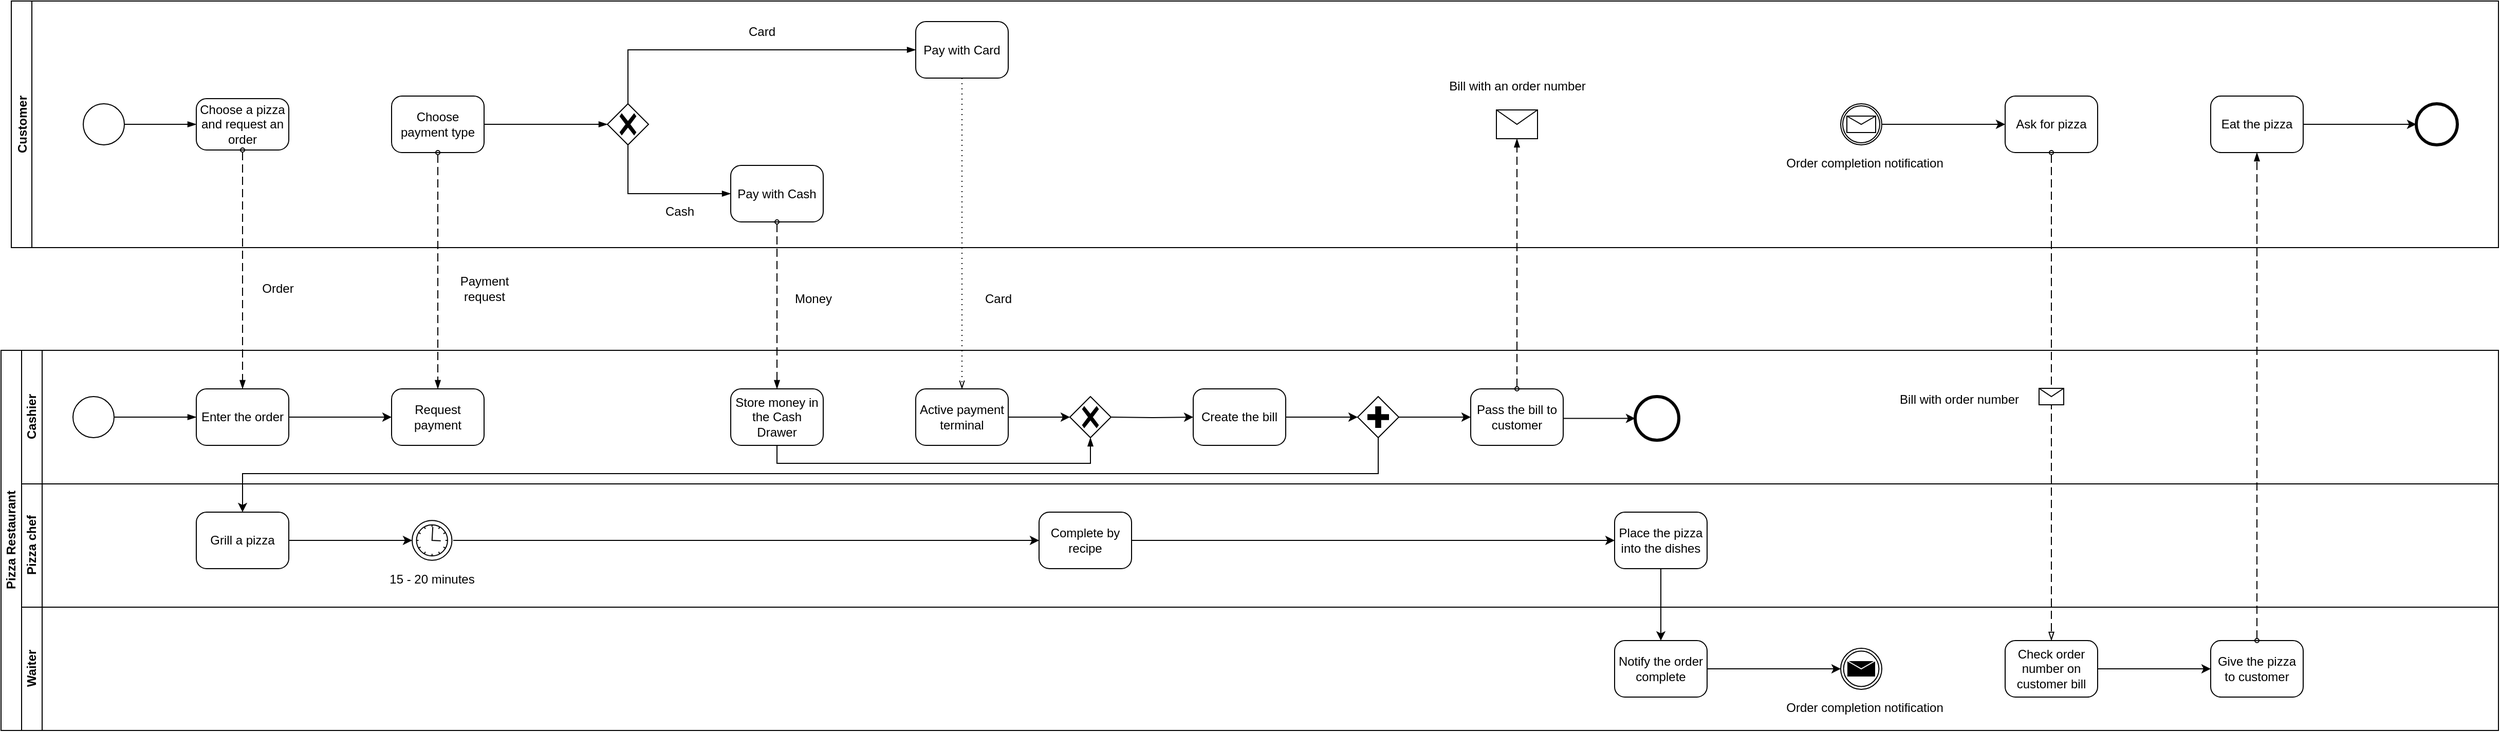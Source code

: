 <mxfile version="15.7.0" type="github">
  <diagram id="prtHgNgQTEPvFCAcTncT" name="Page-1">
    <mxGraphModel dx="865" dy="1577" grid="1" gridSize="10" guides="1" tooltips="1" connect="1" arrows="1" fold="1" page="1" pageScale="1" pageWidth="827" pageHeight="1169" math="0" shadow="0">
      <root>
        <mxCell id="0" />
        <mxCell id="1" parent="0" />
        <mxCell id="Lrx8VCLLBNuSJkm3dd1B-1" value="Pizza Restaurant" style="swimlane;html=1;childLayout=stackLayout;resizeParent=1;resizeParentMax=0;horizontal=0;startSize=20;horizontalStack=0;" parent="1" vertex="1">
          <mxGeometry x="170" y="110" width="2430" height="370" as="geometry" />
        </mxCell>
        <mxCell id="Lrx8VCLLBNuSJkm3dd1B-2" value="Cashier" style="swimlane;html=1;startSize=20;horizontal=0;" parent="Lrx8VCLLBNuSJkm3dd1B-1" vertex="1">
          <mxGeometry x="20" width="2410" height="130" as="geometry" />
        </mxCell>
        <mxCell id="Lrx8VCLLBNuSJkm3dd1B-10" value="" style="points=[[0.145,0.145,0],[0.5,0,0],[0.855,0.145,0],[1,0.5,0],[0.855,0.855,0],[0.5,1,0],[0.145,0.855,0],[0,0.5,0]];shape=mxgraph.bpmn.event;html=1;verticalLabelPosition=bottom;labelBackgroundColor=#ffffff;verticalAlign=top;align=center;perimeter=ellipsePerimeter;outlineConnect=0;aspect=fixed;outline=standard;symbol=general;" parent="Lrx8VCLLBNuSJkm3dd1B-2" vertex="1">
          <mxGeometry x="50" y="45" width="40" height="40" as="geometry" />
        </mxCell>
        <mxCell id="Lrx8VCLLBNuSJkm3dd1B-14" value="" style="edgeStyle=orthogonalEdgeStyle;rounded=0;orthogonalLoop=1;jettySize=auto;html=1;" parent="Lrx8VCLLBNuSJkm3dd1B-2" source="Lrx8VCLLBNuSJkm3dd1B-11" target="Lrx8VCLLBNuSJkm3dd1B-13" edge="1">
          <mxGeometry relative="1" as="geometry" />
        </mxCell>
        <mxCell id="Lrx8VCLLBNuSJkm3dd1B-11" value="Enter the order" style="points=[[0.25,0,0],[0.5,0,0],[0.75,0,0],[1,0.25,0],[1,0.5,0],[1,0.75,0],[0.75,1,0],[0.5,1,0],[0.25,1,0],[0,0.75,0],[0,0.5,0],[0,0.25,0]];shape=mxgraph.bpmn.task;whiteSpace=wrap;rectStyle=rounded;size=10;taskMarker=abstract;" parent="Lrx8VCLLBNuSJkm3dd1B-2" vertex="1">
          <mxGeometry x="170" y="37.5" width="90" height="55" as="geometry" />
        </mxCell>
        <mxCell id="Lrx8VCLLBNuSJkm3dd1B-12" value="" style="edgeStyle=elbowEdgeStyle;fontSize=12;html=1;endArrow=blockThin;endFill=1;rounded=0;exitX=1;exitY=0.5;exitDx=0;exitDy=0;exitPerimeter=0;entryX=0;entryY=0.5;entryDx=0;entryDy=0;entryPerimeter=0;" parent="Lrx8VCLLBNuSJkm3dd1B-2" source="Lrx8VCLLBNuSJkm3dd1B-10" target="Lrx8VCLLBNuSJkm3dd1B-11" edge="1">
          <mxGeometry width="160" relative="1" as="geometry">
            <mxPoint x="100" y="-160" as="sourcePoint" />
            <mxPoint x="180" y="-160" as="targetPoint" />
            <Array as="points">
              <mxPoint x="140" y="50" />
              <mxPoint x="120" y="100" />
            </Array>
          </mxGeometry>
        </mxCell>
        <mxCell id="Lrx8VCLLBNuSJkm3dd1B-13" value="Request payment" style="points=[[0.25,0,0],[0.5,0,0],[0.75,0,0],[1,0.25,0],[1,0.5,0],[1,0.75,0],[0.75,1,0],[0.5,1,0],[0.25,1,0],[0,0.75,0],[0,0.5,0],[0,0.25,0]];shape=mxgraph.bpmn.task;whiteSpace=wrap;rectStyle=rounded;size=10;taskMarker=abstract;" parent="Lrx8VCLLBNuSJkm3dd1B-2" vertex="1">
          <mxGeometry x="360" y="37.5" width="90" height="55" as="geometry" />
        </mxCell>
        <mxCell id="Lrx8VCLLBNuSJkm3dd1B-35" value="Store money in the Cash Drawer" style="points=[[0.25,0,0],[0.5,0,0],[0.75,0,0],[1,0.25,0],[1,0.5,0],[1,0.75,0],[0.75,1,0],[0.5,1,0],[0.25,1,0],[0,0.75,0],[0,0.5,0],[0,0.25,0]];shape=mxgraph.bpmn.task;whiteSpace=wrap;rectStyle=rounded;size=10;taskMarker=abstract;" parent="Lrx8VCLLBNuSJkm3dd1B-2" vertex="1">
          <mxGeometry x="690" y="37.5" width="90" height="55" as="geometry" />
        </mxCell>
        <mxCell id="Lrx8VCLLBNuSJkm3dd1B-36" value="Active payment terminal" style="points=[[0.25,0,0],[0.5,0,0],[0.75,0,0],[1,0.25,0],[1,0.5,0],[1,0.75,0],[0.75,1,0],[0.5,1,0],[0.25,1,0],[0,0.75,0],[0,0.5,0],[0,0.25,0]];shape=mxgraph.bpmn.task;whiteSpace=wrap;rectStyle=rounded;size=10;taskMarker=abstract;" parent="Lrx8VCLLBNuSJkm3dd1B-2" vertex="1">
          <mxGeometry x="870" y="37.5" width="90" height="55" as="geometry" />
        </mxCell>
        <mxCell id="Lrx8VCLLBNuSJkm3dd1B-37" value="" style="points=[[0.25,0.25,0],[0.5,0,0],[0.75,0.25,0],[1,0.5,0],[0.75,0.75,0],[0.5,1,0],[0.25,0.75,0],[0,0.5,0]];shape=mxgraph.bpmn.gateway2;html=1;verticalLabelPosition=bottom;labelBackgroundColor=#ffffff;verticalAlign=top;align=center;perimeter=rhombusPerimeter;outlineConnect=0;outline=none;symbol=none;gwType=exclusive;" parent="Lrx8VCLLBNuSJkm3dd1B-2" vertex="1">
          <mxGeometry x="1020" y="45" width="40" height="40" as="geometry" />
        </mxCell>
        <mxCell id="Lrx8VCLLBNuSJkm3dd1B-38" value="" style="edgeStyle=elbowEdgeStyle;fontSize=12;html=1;endArrow=blockThin;endFill=1;rounded=0;exitX=0.5;exitY=1;exitDx=0;exitDy=0;exitPerimeter=0;entryX=0.5;entryY=1;entryDx=0;entryDy=0;entryPerimeter=0;" parent="Lrx8VCLLBNuSJkm3dd1B-2" source="Lrx8VCLLBNuSJkm3dd1B-35" target="Lrx8VCLLBNuSJkm3dd1B-37" edge="1">
          <mxGeometry width="160" relative="1" as="geometry">
            <mxPoint x="760" y="110" as="sourcePoint" />
            <mxPoint x="880" y="110" as="targetPoint" />
            <Array as="points">
              <mxPoint x="735" y="110" />
              <mxPoint x="810" y="110" />
              <mxPoint x="850" y="110" />
              <mxPoint x="830" y="60" />
              <mxPoint x="820" y="320" />
            </Array>
          </mxGeometry>
        </mxCell>
        <mxCell id="Lrx8VCLLBNuSJkm3dd1B-43" value="Create the bill" style="points=[[0.25,0,0],[0.5,0,0],[0.75,0,0],[1,0.25,0],[1,0.5,0],[1,0.75,0],[0.75,1,0],[0.5,1,0],[0.25,1,0],[0,0.75,0],[0,0.5,0],[0,0.25,0]];shape=mxgraph.bpmn.task;whiteSpace=wrap;rectStyle=rounded;size=10;taskMarker=abstract;" parent="Lrx8VCLLBNuSJkm3dd1B-2" vertex="1">
          <mxGeometry x="1140" y="37.5" width="90" height="55" as="geometry" />
        </mxCell>
        <mxCell id="Lrx8VCLLBNuSJkm3dd1B-44" value="Pass the bill to customer" style="points=[[0.25,0,0],[0.5,0,0],[0.75,0,0],[1,0.25,0],[1,0.5,0],[1,0.75,0],[0.75,1,0],[0.5,1,0],[0.25,1,0],[0,0.75,0],[0,0.5,0],[0,0.25,0]];shape=mxgraph.bpmn.task;whiteSpace=wrap;rectStyle=rounded;size=10;taskMarker=abstract;" parent="Lrx8VCLLBNuSJkm3dd1B-2" vertex="1">
          <mxGeometry x="1410" y="37.5" width="90" height="55" as="geometry" />
        </mxCell>
        <mxCell id="Lrx8VCLLBNuSJkm3dd1B-45" value="" style="edgeStyle=orthogonalEdgeStyle;rounded=0;orthogonalLoop=1;jettySize=auto;html=1;exitX=1;exitY=0.5;exitDx=0;exitDy=0;exitPerimeter=0;entryX=0;entryY=0.5;entryDx=0;entryDy=0;entryPerimeter=0;" parent="Lrx8VCLLBNuSJkm3dd1B-2" source="Lrx8VCLLBNuSJkm3dd1B-36" target="Lrx8VCLLBNuSJkm3dd1B-37" edge="1">
          <mxGeometry relative="1" as="geometry">
            <mxPoint x="990" y="91.5" as="sourcePoint" />
            <mxPoint x="1090" y="91.5" as="targetPoint" />
          </mxGeometry>
        </mxCell>
        <mxCell id="Lrx8VCLLBNuSJkm3dd1B-47" value="" style="points=[[0.25,0.25,0],[0.5,0,0],[0.75,0.25,0],[1,0.5,0],[0.75,0.75,0],[0.5,1,0],[0.25,0.75,0],[0,0.5,0]];shape=mxgraph.bpmn.gateway2;html=1;verticalLabelPosition=bottom;labelBackgroundColor=#ffffff;verticalAlign=top;align=center;perimeter=rhombusPerimeter;outlineConnect=0;outline=none;symbol=none;gwType=parallel;" parent="Lrx8VCLLBNuSJkm3dd1B-2" vertex="1">
          <mxGeometry x="1300" y="45" width="40" height="40" as="geometry" />
        </mxCell>
        <mxCell id="Lrx8VCLLBNuSJkm3dd1B-48" value="" style="edgeStyle=orthogonalEdgeStyle;rounded=0;orthogonalLoop=1;jettySize=auto;html=1;entryX=0;entryY=0.5;entryDx=0;entryDy=0;entryPerimeter=0;exitX=1;exitY=0.5;exitDx=0;exitDy=0;exitPerimeter=0;" parent="Lrx8VCLLBNuSJkm3dd1B-2" source="Lrx8VCLLBNuSJkm3dd1B-43" target="Lrx8VCLLBNuSJkm3dd1B-47" edge="1">
          <mxGeometry relative="1" as="geometry">
            <mxPoint x="1070" y="75" as="sourcePoint" />
            <mxPoint x="1150" y="75" as="targetPoint" />
            <Array as="points">
              <mxPoint x="1270" y="65" />
              <mxPoint x="1270" y="65" />
            </Array>
          </mxGeometry>
        </mxCell>
        <mxCell id="Lrx8VCLLBNuSJkm3dd1B-49" value="" style="edgeStyle=orthogonalEdgeStyle;rounded=0;orthogonalLoop=1;jettySize=auto;html=1;entryX=0;entryY=0.5;entryDx=0;entryDy=0;entryPerimeter=0;exitX=1;exitY=0.5;exitDx=0;exitDy=0;exitPerimeter=0;" parent="Lrx8VCLLBNuSJkm3dd1B-2" source="Lrx8VCLLBNuSJkm3dd1B-47" target="Lrx8VCLLBNuSJkm3dd1B-44" edge="1">
          <mxGeometry relative="1" as="geometry">
            <mxPoint x="1240" y="75" as="sourcePoint" />
            <mxPoint x="1310" y="75" as="targetPoint" />
            <Array as="points">
              <mxPoint x="1400" y="65" />
              <mxPoint x="1400" y="65" />
            </Array>
          </mxGeometry>
        </mxCell>
        <mxCell id="Lrx8VCLLBNuSJkm3dd1B-51" value="" style="points=[[0.145,0.145,0],[0.5,0,0],[0.855,0.145,0],[1,0.5,0],[0.855,0.855,0],[0.5,1,0],[0.145,0.855,0],[0,0.5,0]];shape=mxgraph.bpmn.event;html=1;verticalLabelPosition=bottom;labelBackgroundColor=#ffffff;verticalAlign=top;align=center;perimeter=ellipsePerimeter;outlineConnect=0;aspect=fixed;outline=end;symbol=terminate2;" parent="Lrx8VCLLBNuSJkm3dd1B-2" vertex="1">
          <mxGeometry x="1570" y="45" width="42.5" height="42.5" as="geometry" />
        </mxCell>
        <mxCell id="Lrx8VCLLBNuSJkm3dd1B-52" value="" style="edgeStyle=orthogonalEdgeStyle;rounded=0;orthogonalLoop=1;jettySize=auto;html=1;entryX=0;entryY=0.5;entryDx=0;entryDy=0;entryPerimeter=0;exitX=1;exitY=0.5;exitDx=0;exitDy=0;exitPerimeter=0;" parent="Lrx8VCLLBNuSJkm3dd1B-2" source="Lrx8VCLLBNuSJkm3dd1B-44" target="Lrx8VCLLBNuSJkm3dd1B-51" edge="1">
          <mxGeometry relative="1" as="geometry">
            <mxPoint x="1350" y="75" as="sourcePoint" />
            <mxPoint x="1420" y="75" as="targetPoint" />
            <Array as="points">
              <mxPoint x="1500" y="66" />
            </Array>
          </mxGeometry>
        </mxCell>
        <mxCell id="9FOgXsGgimyKxZ0hjK6f-31" value="Bill with order number" style="text;html=1;align=center;verticalAlign=middle;resizable=0;points=[];autosize=1;strokeColor=none;fillColor=none;" parent="Lrx8VCLLBNuSJkm3dd1B-2" vertex="1">
          <mxGeometry x="1820" y="37.5" width="130" height="20" as="geometry" />
        </mxCell>
        <mxCell id="Lrx8VCLLBNuSJkm3dd1B-3" value="Pizza chef" style="swimlane;html=1;startSize=20;horizontal=0;" parent="Lrx8VCLLBNuSJkm3dd1B-1" vertex="1">
          <mxGeometry x="20" y="130" width="2410" height="120" as="geometry" />
        </mxCell>
        <mxCell id="Lrx8VCLLBNuSJkm3dd1B-50" value="Grill a pizza" style="points=[[0.25,0,0],[0.5,0,0],[0.75,0,0],[1,0.25,0],[1,0.5,0],[1,0.75,0],[0.75,1,0],[0.5,1,0],[0.25,1,0],[0,0.75,0],[0,0.5,0],[0,0.25,0]];shape=mxgraph.bpmn.task;whiteSpace=wrap;rectStyle=rounded;size=10;taskMarker=abstract;" parent="Lrx8VCLLBNuSJkm3dd1B-3" vertex="1">
          <mxGeometry x="170" y="27.5" width="90" height="55" as="geometry" />
        </mxCell>
        <mxCell id="9FOgXsGgimyKxZ0hjK6f-1" value="" style="points=[[0.145,0.145,0],[0.5,0,0],[0.855,0.145,0],[1,0.5,0],[0.855,0.855,0],[0.5,1,0],[0.145,0.855,0],[0,0.5,0]];shape=mxgraph.bpmn.event;html=1;verticalLabelPosition=bottom;labelBackgroundColor=#ffffff;verticalAlign=top;align=center;perimeter=ellipsePerimeter;outlineConnect=0;aspect=fixed;outline=standard;symbol=timer;" parent="Lrx8VCLLBNuSJkm3dd1B-3" vertex="1">
          <mxGeometry x="380" y="35.63" width="38.75" height="38.75" as="geometry" />
        </mxCell>
        <mxCell id="9FOgXsGgimyKxZ0hjK6f-2" value="" style="edgeStyle=orthogonalEdgeStyle;rounded=0;orthogonalLoop=1;jettySize=auto;html=1;exitX=1;exitY=0.5;exitDx=0;exitDy=0;exitPerimeter=0;entryX=0;entryY=0.5;entryDx=0;entryDy=0;entryPerimeter=0;" parent="Lrx8VCLLBNuSJkm3dd1B-3" source="Lrx8VCLLBNuSJkm3dd1B-50" target="9FOgXsGgimyKxZ0hjK6f-1" edge="1">
          <mxGeometry relative="1" as="geometry">
            <mxPoint x="270" y="59.5" as="sourcePoint" />
            <mxPoint x="370" y="59.5" as="targetPoint" />
          </mxGeometry>
        </mxCell>
        <mxCell id="9FOgXsGgimyKxZ0hjK6f-3" value="15 - 20 minutes" style="text;html=1;align=center;verticalAlign=middle;resizable=0;points=[];autosize=1;strokeColor=none;fillColor=none;" parent="Lrx8VCLLBNuSJkm3dd1B-3" vertex="1">
          <mxGeometry x="349.38" y="82.5" width="100" height="20" as="geometry" />
        </mxCell>
        <mxCell id="9FOgXsGgimyKxZ0hjK6f-4" value="Complete by recipe" style="points=[[0.25,0,0],[0.5,0,0],[0.75,0,0],[1,0.25,0],[1,0.5,0],[1,0.75,0],[0.75,1,0],[0.5,1,0],[0.25,1,0],[0,0.75,0],[0,0.5,0],[0,0.25,0]];shape=mxgraph.bpmn.task;whiteSpace=wrap;rectStyle=rounded;size=10;taskMarker=abstract;" parent="Lrx8VCLLBNuSJkm3dd1B-3" vertex="1">
          <mxGeometry x="990" y="27.5" width="90" height="55" as="geometry" />
        </mxCell>
        <mxCell id="9FOgXsGgimyKxZ0hjK6f-5" value="Place the pizza into the dishes" style="points=[[0.25,0,0],[0.5,0,0],[0.75,0,0],[1,0.25,0],[1,0.5,0],[1,0.75,0],[0.75,1,0],[0.5,1,0],[0.25,1,0],[0,0.75,0],[0,0.5,0],[0,0.25,0]];shape=mxgraph.bpmn.task;whiteSpace=wrap;rectStyle=rounded;size=10;taskMarker=abstract;" parent="Lrx8VCLLBNuSJkm3dd1B-3" vertex="1">
          <mxGeometry x="1550" y="27.5" width="90" height="55" as="geometry" />
        </mxCell>
        <mxCell id="9FOgXsGgimyKxZ0hjK6f-6" value="" style="edgeStyle=orthogonalEdgeStyle;rounded=0;orthogonalLoop=1;jettySize=auto;html=1;entryX=0;entryY=0.5;entryDx=0;entryDy=0;entryPerimeter=0;" parent="Lrx8VCLLBNuSJkm3dd1B-3" target="9FOgXsGgimyKxZ0hjK6f-4" edge="1">
          <mxGeometry relative="1" as="geometry">
            <mxPoint x="420" y="55" as="sourcePoint" />
            <mxPoint x="830" y="54.505" as="targetPoint" />
            <Array as="points">
              <mxPoint x="990" y="55" />
            </Array>
          </mxGeometry>
        </mxCell>
        <mxCell id="9FOgXsGgimyKxZ0hjK6f-7" value="" style="edgeStyle=orthogonalEdgeStyle;rounded=0;orthogonalLoop=1;jettySize=auto;html=1;entryX=0;entryY=0.5;entryDx=0;entryDy=0;entryPerimeter=0;exitX=1;exitY=0.5;exitDx=0;exitDy=0;exitPerimeter=0;" parent="Lrx8VCLLBNuSJkm3dd1B-3" source="9FOgXsGgimyKxZ0hjK6f-4" target="9FOgXsGgimyKxZ0hjK6f-5" edge="1">
          <mxGeometry relative="1" as="geometry">
            <mxPoint x="1250" y="59.5" as="sourcePoint" />
            <mxPoint x="1320" y="59.5" as="targetPoint" />
            <Array as="points">
              <mxPoint x="1460" y="55" />
              <mxPoint x="1460" y="55" />
            </Array>
          </mxGeometry>
        </mxCell>
        <mxCell id="Lrx8VCLLBNuSJkm3dd1B-4" value="Waiter" style="swimlane;html=1;startSize=20;horizontal=0;" parent="Lrx8VCLLBNuSJkm3dd1B-1" vertex="1">
          <mxGeometry x="20" y="250" width="2410" height="120" as="geometry" />
        </mxCell>
        <mxCell id="9FOgXsGgimyKxZ0hjK6f-17" value="Notify the order complete" style="points=[[0.25,0,0],[0.5,0,0],[0.75,0,0],[1,0.25,0],[1,0.5,0],[1,0.75,0],[0.75,1,0],[0.5,1,0],[0.25,1,0],[0,0.75,0],[0,0.5,0],[0,0.25,0]];shape=mxgraph.bpmn.task;whiteSpace=wrap;rectStyle=rounded;size=10;taskMarker=abstract;" parent="Lrx8VCLLBNuSJkm3dd1B-4" vertex="1">
          <mxGeometry x="1550" y="32.5" width="90" height="55" as="geometry" />
        </mxCell>
        <mxCell id="9FOgXsGgimyKxZ0hjK6f-18" value="" style="points=[[0.145,0.145,0],[0.5,0,0],[0.855,0.145,0],[1,0.5,0],[0.855,0.855,0],[0.5,1,0],[0.145,0.855,0],[0,0.5,0]];shape=mxgraph.bpmn.event;html=1;verticalLabelPosition=bottom;labelBackgroundColor=#ffffff;verticalAlign=top;align=center;perimeter=ellipsePerimeter;outlineConnect=0;aspect=fixed;outline=throwing;symbol=message;" parent="Lrx8VCLLBNuSJkm3dd1B-4" vertex="1">
          <mxGeometry x="1770" y="40" width="40" height="40" as="geometry" />
        </mxCell>
        <mxCell id="9FOgXsGgimyKxZ0hjK6f-19" value="" style="edgeStyle=orthogonalEdgeStyle;rounded=0;orthogonalLoop=1;jettySize=auto;html=1;entryX=0;entryY=0.5;entryDx=0;entryDy=0;entryPerimeter=0;exitX=1;exitY=0.5;exitDx=0;exitDy=0;exitPerimeter=0;" parent="Lrx8VCLLBNuSJkm3dd1B-4" source="9FOgXsGgimyKxZ0hjK6f-17" target="9FOgXsGgimyKxZ0hjK6f-18" edge="1">
          <mxGeometry relative="1" as="geometry">
            <mxPoint x="1650" y="70.0" as="sourcePoint" />
            <mxPoint x="1720" y="71.25" as="targetPoint" />
            <Array as="points">
              <mxPoint x="1700" y="60" />
              <mxPoint x="1700" y="60" />
            </Array>
          </mxGeometry>
        </mxCell>
        <mxCell id="9FOgXsGgimyKxZ0hjK6f-22" value="Check order number on customer bill" style="points=[[0.25,0,0],[0.5,0,0],[0.75,0,0],[1,0.25,0],[1,0.5,0],[1,0.75,0],[0.75,1,0],[0.5,1,0],[0.25,1,0],[0,0.75,0],[0,0.5,0],[0,0.25,0]];shape=mxgraph.bpmn.task;whiteSpace=wrap;rectStyle=rounded;size=10;taskMarker=abstract;" parent="Lrx8VCLLBNuSJkm3dd1B-4" vertex="1">
          <mxGeometry x="1930" y="32.5" width="90" height="55" as="geometry" />
        </mxCell>
        <mxCell id="9FOgXsGgimyKxZ0hjK6f-23" value="Give the pizza to customer" style="points=[[0.25,0,0],[0.5,0,0],[0.75,0,0],[1,0.25,0],[1,0.5,0],[1,0.75,0],[0.75,1,0],[0.5,1,0],[0.25,1,0],[0,0.75,0],[0,0.5,0],[0,0.25,0]];shape=mxgraph.bpmn.task;whiteSpace=wrap;rectStyle=rounded;size=10;taskMarker=abstract;" parent="Lrx8VCLLBNuSJkm3dd1B-4" vertex="1">
          <mxGeometry x="2130" y="32.5" width="90" height="55" as="geometry" />
        </mxCell>
        <mxCell id="9FOgXsGgimyKxZ0hjK6f-32" value="Order completion notification" style="text;html=1;align=center;verticalAlign=middle;resizable=0;points=[];autosize=1;strokeColor=none;fillColor=none;" parent="Lrx8VCLLBNuSJkm3dd1B-4" vertex="1">
          <mxGeometry x="1708" y="87.5" width="170" height="20" as="geometry" />
        </mxCell>
        <mxCell id="9FOgXsGgimyKxZ0hjK6f-34" value="" style="edgeStyle=orthogonalEdgeStyle;rounded=0;orthogonalLoop=1;jettySize=auto;html=1;entryX=0;entryY=0.5;entryDx=0;entryDy=0;entryPerimeter=0;exitX=1;exitY=0.5;exitDx=0;exitDy=0;exitPerimeter=0;" parent="Lrx8VCLLBNuSJkm3dd1B-4" source="9FOgXsGgimyKxZ0hjK6f-22" target="9FOgXsGgimyKxZ0hjK6f-23" edge="1">
          <mxGeometry relative="1" as="geometry">
            <mxPoint x="2050" y="86.5" as="sourcePoint" />
            <mxPoint x="2160" y="86.5" as="targetPoint" />
            <Array as="points">
              <mxPoint x="2090" y="60" />
              <mxPoint x="2090" y="60" />
            </Array>
          </mxGeometry>
        </mxCell>
        <mxCell id="4ipHVBqgrEtnoz3Z2VYG-1" value="" style="endArrow=classic;html=1;rounded=0;exitX=0.5;exitY=1;exitDx=0;exitDy=0;exitPerimeter=0;entryX=0.5;entryY=0;entryDx=0;entryDy=0;entryPerimeter=0;" edge="1" parent="Lrx8VCLLBNuSJkm3dd1B-1" source="Lrx8VCLLBNuSJkm3dd1B-47" target="Lrx8VCLLBNuSJkm3dd1B-50">
          <mxGeometry width="50" height="50" relative="1" as="geometry">
            <mxPoint x="1000" y="160" as="sourcePoint" />
            <mxPoint x="1050" y="110" as="targetPoint" />
            <Array as="points">
              <mxPoint x="1340" y="120" />
              <mxPoint x="235" y="120" />
            </Array>
          </mxGeometry>
        </mxCell>
        <mxCell id="4ipHVBqgrEtnoz3Z2VYG-7" value="" style="edgeStyle=orthogonalEdgeStyle;rounded=0;orthogonalLoop=1;jettySize=auto;html=1;exitX=0.5;exitY=1;exitDx=0;exitDy=0;exitPerimeter=0;" edge="1" parent="Lrx8VCLLBNuSJkm3dd1B-1" source="9FOgXsGgimyKxZ0hjK6f-5" target="9FOgXsGgimyKxZ0hjK6f-17">
          <mxGeometry relative="1" as="geometry">
            <mxPoint x="1530" y="75.0" as="sourcePoint" />
            <mxPoint x="1600" y="76.25" as="targetPoint" />
            <Array as="points">
              <mxPoint x="1615" y="270" />
              <mxPoint x="1615" y="270" />
            </Array>
          </mxGeometry>
        </mxCell>
        <mxCell id="Lrx8VCLLBNuSJkm3dd1B-9" value="Customer" style="swimlane;startSize=20;horizontal=0;" parent="1" vertex="1">
          <mxGeometry x="180" y="-230" width="2420" height="240" as="geometry" />
        </mxCell>
        <mxCell id="Lrx8VCLLBNuSJkm3dd1B-5" value="" style="points=[[0.145,0.145,0],[0.5,0,0],[0.855,0.145,0],[1,0.5,0],[0.855,0.855,0],[0.5,1,0],[0.145,0.855,0],[0,0.5,0]];shape=mxgraph.bpmn.event;html=1;verticalLabelPosition=bottom;labelBackgroundColor=#ffffff;verticalAlign=top;align=center;perimeter=ellipsePerimeter;outlineConnect=0;aspect=fixed;outline=standard;symbol=general;" parent="Lrx8VCLLBNuSJkm3dd1B-9" vertex="1">
          <mxGeometry x="70" y="100" width="40" height="40" as="geometry" />
        </mxCell>
        <mxCell id="Lrx8VCLLBNuSJkm3dd1B-6" value="Choose a pizza and request an order" style="points=[[0.25,0,0],[0.5,0,0],[0.75,0,0],[1,0.25,0],[1,0.5,0],[1,0.75,0],[0.75,1,0],[0.5,1,0],[0.25,1,0],[0,0.75,0],[0,0.5,0],[0,0.25,0]];shape=mxgraph.bpmn.task;whiteSpace=wrap;rectStyle=rounded;size=10;taskMarker=abstract;" parent="Lrx8VCLLBNuSJkm3dd1B-9" vertex="1">
          <mxGeometry x="180" y="95" width="90" height="50" as="geometry" />
        </mxCell>
        <mxCell id="Lrx8VCLLBNuSJkm3dd1B-7" value="" style="edgeStyle=elbowEdgeStyle;fontSize=12;html=1;endArrow=blockThin;endFill=1;rounded=0;exitX=1;exitY=0.5;exitDx=0;exitDy=0;exitPerimeter=0;entryX=0;entryY=0.5;entryDx=0;entryDy=0;entryPerimeter=0;" parent="Lrx8VCLLBNuSJkm3dd1B-9" source="Lrx8VCLLBNuSJkm3dd1B-5" target="Lrx8VCLLBNuSJkm3dd1B-6" edge="1">
          <mxGeometry width="160" relative="1" as="geometry">
            <mxPoint x="280" y="400" as="sourcePoint" />
            <mxPoint x="440" y="400" as="targetPoint" />
            <Array as="points">
              <mxPoint x="160" y="110" />
              <mxPoint x="140" y="60" />
              <mxPoint x="130" y="320" />
            </Array>
          </mxGeometry>
        </mxCell>
        <mxCell id="Lrx8VCLLBNuSJkm3dd1B-19" value="Choose payment type" style="points=[[0.25,0,0],[0.5,0,0],[0.75,0,0],[1,0.25,0],[1,0.5,0],[1,0.75,0],[0.75,1,0],[0.5,1,0],[0.25,1,0],[0,0.75,0],[0,0.5,0],[0,0.25,0]];shape=mxgraph.bpmn.task;whiteSpace=wrap;rectStyle=rounded;size=10;taskMarker=abstract;" parent="Lrx8VCLLBNuSJkm3dd1B-9" vertex="1">
          <mxGeometry x="370" y="92.5" width="90" height="55" as="geometry" />
        </mxCell>
        <mxCell id="Lrx8VCLLBNuSJkm3dd1B-27" value="" style="points=[[0.25,0.25,0],[0.5,0,0],[0.75,0.25,0],[1,0.5,0],[0.75,0.75,0],[0.5,1,0],[0.25,0.75,0],[0,0.5,0]];shape=mxgraph.bpmn.gateway2;html=1;verticalLabelPosition=bottom;labelBackgroundColor=#ffffff;verticalAlign=top;align=center;perimeter=rhombusPerimeter;outlineConnect=0;outline=none;symbol=none;gwType=exclusive;" parent="Lrx8VCLLBNuSJkm3dd1B-9" vertex="1">
          <mxGeometry x="580" y="100" width="40" height="40" as="geometry" />
        </mxCell>
        <mxCell id="Lrx8VCLLBNuSJkm3dd1B-28" value="" style="edgeStyle=elbowEdgeStyle;fontSize=12;html=1;endArrow=blockThin;endFill=1;rounded=0;exitX=1;exitY=0.5;exitDx=0;exitDy=0;exitPerimeter=0;entryX=0;entryY=0.5;entryDx=0;entryDy=0;entryPerimeter=0;" parent="Lrx8VCLLBNuSJkm3dd1B-9" source="Lrx8VCLLBNuSJkm3dd1B-19" target="Lrx8VCLLBNuSJkm3dd1B-27" edge="1">
          <mxGeometry width="160" relative="1" as="geometry">
            <mxPoint x="500" y="130" as="sourcePoint" />
            <mxPoint x="570" y="130" as="targetPoint" />
            <Array as="points">
              <mxPoint x="550" y="120" />
              <mxPoint x="530" y="70" />
              <mxPoint x="520" y="330" />
            </Array>
          </mxGeometry>
        </mxCell>
        <mxCell id="Lrx8VCLLBNuSJkm3dd1B-29" value="Pay with Card" style="points=[[0.25,0,0],[0.5,0,0],[0.75,0,0],[1,0.25,0],[1,0.5,0],[1,0.75,0],[0.75,1,0],[0.5,1,0],[0.25,1,0],[0,0.75,0],[0,0.5,0],[0,0.25,0]];shape=mxgraph.bpmn.task;whiteSpace=wrap;rectStyle=rounded;size=10;taskMarker=abstract;" parent="Lrx8VCLLBNuSJkm3dd1B-9" vertex="1">
          <mxGeometry x="880" y="20" width="90" height="55" as="geometry" />
        </mxCell>
        <mxCell id="Lrx8VCLLBNuSJkm3dd1B-30" value="Pay with Cash" style="points=[[0.25,0,0],[0.5,0,0],[0.75,0,0],[1,0.25,0],[1,0.5,0],[1,0.75,0],[0.75,1,0],[0.5,1,0],[0.25,1,0],[0,0.75,0],[0,0.5,0],[0,0.25,0]];shape=mxgraph.bpmn.task;whiteSpace=wrap;rectStyle=rounded;size=10;taskMarker=abstract;" parent="Lrx8VCLLBNuSJkm3dd1B-9" vertex="1">
          <mxGeometry x="700" y="160" width="90" height="55" as="geometry" />
        </mxCell>
        <mxCell id="Lrx8VCLLBNuSJkm3dd1B-31" value="" style="edgeStyle=elbowEdgeStyle;fontSize=12;html=1;endArrow=blockThin;endFill=1;rounded=0;exitX=0.5;exitY=1;exitDx=0;exitDy=0;exitPerimeter=0;entryX=0;entryY=0.5;entryDx=0;entryDy=0;entryPerimeter=0;" parent="Lrx8VCLLBNuSJkm3dd1B-9" source="Lrx8VCLLBNuSJkm3dd1B-27" target="Lrx8VCLLBNuSJkm3dd1B-30" edge="1">
          <mxGeometry width="160" relative="1" as="geometry">
            <mxPoint x="610" y="187" as="sourcePoint" />
            <mxPoint x="680" y="187" as="targetPoint" />
            <Array as="points">
              <mxPoint x="600" y="180" />
              <mxPoint x="660" y="177" />
              <mxPoint x="640" y="127" />
              <mxPoint x="630" y="387" />
            </Array>
          </mxGeometry>
        </mxCell>
        <mxCell id="Lrx8VCLLBNuSJkm3dd1B-32" value="" style="edgeStyle=elbowEdgeStyle;fontSize=12;html=1;endArrow=blockThin;endFill=1;rounded=0;exitX=0.5;exitY=0;exitDx=0;exitDy=0;exitPerimeter=0;entryX=0;entryY=0.5;entryDx=0;entryDy=0;entryPerimeter=0;" parent="Lrx8VCLLBNuSJkm3dd1B-9" source="Lrx8VCLLBNuSJkm3dd1B-27" target="Lrx8VCLLBNuSJkm3dd1B-29" edge="1">
          <mxGeometry width="160" relative="1" as="geometry">
            <mxPoint x="690" y="60" as="sourcePoint" />
            <mxPoint x="760" y="60" as="targetPoint" />
            <Array as="points">
              <mxPoint x="600" y="40" />
              <mxPoint x="740" y="50" />
              <mxPoint x="720" />
              <mxPoint x="710" y="260" />
            </Array>
          </mxGeometry>
        </mxCell>
        <mxCell id="Lrx8VCLLBNuSJkm3dd1B-33" value="Card" style="text;html=1;align=center;verticalAlign=middle;resizable=0;points=[];autosize=1;strokeColor=none;fillColor=none;" parent="Lrx8VCLLBNuSJkm3dd1B-9" vertex="1">
          <mxGeometry x="710" y="20" width="40" height="20" as="geometry" />
        </mxCell>
        <mxCell id="Lrx8VCLLBNuSJkm3dd1B-34" value="Cash" style="text;html=1;align=center;verticalAlign=middle;resizable=0;points=[];autosize=1;strokeColor=none;fillColor=none;" parent="Lrx8VCLLBNuSJkm3dd1B-9" vertex="1">
          <mxGeometry x="630" y="195" width="40" height="20" as="geometry" />
        </mxCell>
        <mxCell id="9FOgXsGgimyKxZ0hjK6f-20" value="" style="points=[[0.145,0.145,0],[0.5,0,0],[0.855,0.145,0],[1,0.5,0],[0.855,0.855,0],[0.5,1,0],[0.145,0.855,0],[0,0.5,0]];shape=mxgraph.bpmn.event;html=1;verticalLabelPosition=bottom;labelBackgroundColor=#ffffff;verticalAlign=top;align=center;perimeter=ellipsePerimeter;outlineConnect=0;aspect=fixed;outline=catching;symbol=message;" parent="Lrx8VCLLBNuSJkm3dd1B-9" vertex="1">
          <mxGeometry x="1780" y="100" width="40" height="40" as="geometry" />
        </mxCell>
        <mxCell id="9FOgXsGgimyKxZ0hjK6f-21" value="Ask for pizza" style="points=[[0.25,0,0],[0.5,0,0],[0.75,0,0],[1,0.25,0],[1,0.5,0],[1,0.75,0],[0.75,1,0],[0.5,1,0],[0.25,1,0],[0,0.75,0],[0,0.5,0],[0,0.25,0]];shape=mxgraph.bpmn.task;whiteSpace=wrap;rectStyle=rounded;size=10;taskMarker=abstract;" parent="Lrx8VCLLBNuSJkm3dd1B-9" vertex="1">
          <mxGeometry x="1940" y="92.5" width="90" height="55" as="geometry" />
        </mxCell>
        <mxCell id="9FOgXsGgimyKxZ0hjK6f-24" value="Eat the pizza" style="points=[[0.25,0,0],[0.5,0,0],[0.75,0,0],[1,0.25,0],[1,0.5,0],[1,0.75,0],[0.75,1,0],[0.5,1,0],[0.25,1,0],[0,0.75,0],[0,0.5,0],[0,0.25,0]];shape=mxgraph.bpmn.task;whiteSpace=wrap;rectStyle=rounded;size=10;taskMarker=abstract;" parent="Lrx8VCLLBNuSJkm3dd1B-9" vertex="1">
          <mxGeometry x="2140" y="92.5" width="90" height="55" as="geometry" />
        </mxCell>
        <mxCell id="9FOgXsGgimyKxZ0hjK6f-25" value="" style="points=[[0.145,0.145,0],[0.5,0,0],[0.855,0.145,0],[1,0.5,0],[0.855,0.855,0],[0.5,1,0],[0.145,0.855,0],[0,0.5,0]];shape=mxgraph.bpmn.event;html=1;verticalLabelPosition=bottom;labelBackgroundColor=#ffffff;verticalAlign=top;align=center;perimeter=ellipsePerimeter;outlineConnect=0;aspect=fixed;outline=end;symbol=terminate2;" parent="Lrx8VCLLBNuSJkm3dd1B-9" vertex="1">
          <mxGeometry x="2340" y="100" width="40" height="40" as="geometry" />
        </mxCell>
        <mxCell id="9FOgXsGgimyKxZ0hjK6f-26" value="" style="edgeStyle=orthogonalEdgeStyle;rounded=0;orthogonalLoop=1;jettySize=auto;html=1;entryX=0;entryY=0.5;entryDx=0;entryDy=0;entryPerimeter=0;exitX=1;exitY=0.5;exitDx=0;exitDy=0;exitPerimeter=0;" parent="Lrx8VCLLBNuSJkm3dd1B-9" source="9FOgXsGgimyKxZ0hjK6f-20" target="9FOgXsGgimyKxZ0hjK6f-21" edge="1">
          <mxGeometry relative="1" as="geometry">
            <mxPoint x="1820" y="150" as="sourcePoint" />
            <mxPoint x="1950" y="150" as="targetPoint" />
            <Array as="points">
              <mxPoint x="1900" y="120" />
              <mxPoint x="1900" y="120" />
            </Array>
          </mxGeometry>
        </mxCell>
        <mxCell id="9FOgXsGgimyKxZ0hjK6f-28" value="" style="edgeStyle=orthogonalEdgeStyle;rounded=0;orthogonalLoop=1;jettySize=auto;html=1;entryX=0;entryY=0.5;entryDx=0;entryDy=0;entryPerimeter=0;exitX=1;exitY=0.5;exitDx=0;exitDy=0;exitPerimeter=0;" parent="Lrx8VCLLBNuSJkm3dd1B-9" source="9FOgXsGgimyKxZ0hjK6f-24" target="9FOgXsGgimyKxZ0hjK6f-25" edge="1">
          <mxGeometry relative="1" as="geometry">
            <mxPoint x="2230" y="139" as="sourcePoint" />
            <mxPoint x="2340" y="139" as="targetPoint" />
            <Array as="points">
              <mxPoint x="2300" y="120" />
              <mxPoint x="2300" y="120" />
            </Array>
          </mxGeometry>
        </mxCell>
        <mxCell id="9FOgXsGgimyKxZ0hjK6f-33" value="Order completion notification" style="text;html=1;align=center;verticalAlign=middle;resizable=0;points=[];autosize=1;strokeColor=none;fillColor=none;" parent="Lrx8VCLLBNuSJkm3dd1B-9" vertex="1">
          <mxGeometry x="1718" y="147.5" width="170" height="20" as="geometry" />
        </mxCell>
        <mxCell id="9FOgXsGgimyKxZ0hjK6f-38" value="" style="dashed=1;dashPattern=8 4;endArrow=blockThin;endFill=1;startArrow=oval;startFill=0;endSize=6;startSize=4;rounded=0;entryX=0.5;entryY=0;entryDx=0;entryDy=0;entryPerimeter=0;" parent="Lrx8VCLLBNuSJkm3dd1B-9" target="Lrx8VCLLBNuSJkm3dd1B-35" edge="1">
          <mxGeometry width="160" relative="1" as="geometry">
            <mxPoint x="745" y="215" as="sourcePoint" />
            <mxPoint x="744.5" y="447.5" as="targetPoint" />
          </mxGeometry>
        </mxCell>
        <mxCell id="4ipHVBqgrEtnoz3Z2VYG-2" value="" style="shape=message;html=1;outlineConnect=0;labelPosition=left;verticalLabelPosition=middle;align=right;verticalAlign=middle;spacingRight=5;labelBackgroundColor=#ffffff;" vertex="1" parent="Lrx8VCLLBNuSJkm3dd1B-9">
          <mxGeometry x="1445" y="106" width="40" height="28" as="geometry" />
        </mxCell>
        <mxCell id="4ipHVBqgrEtnoz3Z2VYG-4" value="Bill with an order number" style="text;html=1;align=center;verticalAlign=middle;resizable=0;points=[];autosize=1;strokeColor=none;fillColor=none;" vertex="1" parent="Lrx8VCLLBNuSJkm3dd1B-9">
          <mxGeometry x="1390" y="72.5" width="150" height="20" as="geometry" />
        </mxCell>
        <mxCell id="Lrx8VCLLBNuSJkm3dd1B-23" value="Payment &lt;br&gt;request" style="text;html=1;align=center;verticalAlign=middle;resizable=0;points=[];autosize=1;strokeColor=none;fillColor=none;" parent="1" vertex="1">
          <mxGeometry x="610" y="35" width="60" height="30" as="geometry" />
        </mxCell>
        <mxCell id="Lrx8VCLLBNuSJkm3dd1B-26" value="Order" style="text;html=1;align=center;verticalAlign=middle;resizable=0;points=[];autosize=1;strokeColor=none;fillColor=none;" parent="1" vertex="1">
          <mxGeometry x="414" y="40" width="50" height="20" as="geometry" />
        </mxCell>
        <mxCell id="Lrx8VCLLBNuSJkm3dd1B-40" value="" style="edgeStyle=elbowEdgeStyle;fontSize=12;html=1;endFill=0;startFill=0;endSize=6;startSize=6;dashed=1;dashPattern=1 4;endArrow=openThin;startArrow=none;rounded=0;exitX=0.5;exitY=1;exitDx=0;exitDy=0;exitPerimeter=0;entryX=0.5;entryY=0;entryDx=0;entryDy=0;entryPerimeter=0;" parent="1" source="Lrx8VCLLBNuSJkm3dd1B-29" target="Lrx8VCLLBNuSJkm3dd1B-36" edge="1">
          <mxGeometry width="160" relative="1" as="geometry">
            <mxPoint x="1110" y="-140" as="sourcePoint" />
            <mxPoint x="1110" y="92.5" as="targetPoint" />
          </mxGeometry>
        </mxCell>
        <mxCell id="Lrx8VCLLBNuSJkm3dd1B-41" value="Money" style="text;html=1;align=center;verticalAlign=middle;resizable=0;points=[];autosize=1;strokeColor=none;fillColor=none;" parent="1" vertex="1">
          <mxGeometry x="935" y="50" width="50" height="20" as="geometry" />
        </mxCell>
        <mxCell id="Lrx8VCLLBNuSJkm3dd1B-42" value="Card" style="text;html=1;align=center;verticalAlign=middle;resizable=0;points=[];autosize=1;strokeColor=none;fillColor=none;" parent="1" vertex="1">
          <mxGeometry x="1120" y="50" width="40" height="20" as="geometry" />
        </mxCell>
        <mxCell id="Lrx8VCLLBNuSJkm3dd1B-46" value="" style="edgeStyle=orthogonalEdgeStyle;rounded=0;orthogonalLoop=1;jettySize=auto;html=1;entryX=0;entryY=0.5;entryDx=0;entryDy=0;entryPerimeter=0;" parent="1" target="Lrx8VCLLBNuSJkm3dd1B-43" edge="1">
          <mxGeometry relative="1" as="geometry">
            <mxPoint x="1250" y="175" as="sourcePoint" />
            <mxPoint x="1220" y="185" as="targetPoint" />
          </mxGeometry>
        </mxCell>
        <mxCell id="9FOgXsGgimyKxZ0hjK6f-29" value="" style="endArrow=blockThin;html=1;labelPosition=left;verticalLabelPosition=middle;align=right;verticalAlign=middle;dashed=1;dashPattern=8 4;endFill=0;startArrow=oval;startFill=0;endSize=6;startSize=4;rounded=0;exitX=0.5;exitY=1;exitDx=0;exitDy=0;exitPerimeter=0;entryX=0.5;entryY=0;entryDx=0;entryDy=0;entryPerimeter=0;" parent="1" source="9FOgXsGgimyKxZ0hjK6f-21" target="9FOgXsGgimyKxZ0hjK6f-22" edge="1">
          <mxGeometry relative="1" as="geometry">
            <mxPoint x="2190" y="180" as="sourcePoint" />
            <mxPoint x="2350" y="180" as="targetPoint" />
          </mxGeometry>
        </mxCell>
        <mxCell id="9FOgXsGgimyKxZ0hjK6f-30" value="" style="shape=message;html=1;outlineConnect=0;labelPosition=left;verticalLabelPosition=middle;align=right;verticalAlign=middle;spacingRight=5;labelBackgroundColor=#ffffff;" parent="9FOgXsGgimyKxZ0hjK6f-29" vertex="1">
          <mxGeometry width="24" height="16" relative="1" as="geometry">
            <mxPoint x="-12" y="-8" as="offset" />
          </mxGeometry>
        </mxCell>
        <mxCell id="9FOgXsGgimyKxZ0hjK6f-35" value="" style="dashed=1;dashPattern=8 4;endArrow=blockThin;endFill=1;startArrow=oval;startFill=0;endSize=6;startSize=4;rounded=0;entryX=0.5;entryY=1;entryDx=0;entryDy=0;entryPerimeter=0;" parent="1" source="9FOgXsGgimyKxZ0hjK6f-23" target="9FOgXsGgimyKxZ0hjK6f-24" edge="1">
          <mxGeometry width="160" relative="1" as="geometry">
            <mxPoint x="2365" y="390" as="sourcePoint" />
            <mxPoint x="2470" y="210" as="targetPoint" />
          </mxGeometry>
        </mxCell>
        <mxCell id="9FOgXsGgimyKxZ0hjK6f-36" value="" style="dashed=1;dashPattern=8 4;endArrow=blockThin;endFill=1;startArrow=oval;startFill=0;endSize=6;startSize=4;rounded=0;exitX=0.5;exitY=1;exitDx=0;exitDy=0;exitPerimeter=0;" parent="1" source="Lrx8VCLLBNuSJkm3dd1B-6" target="Lrx8VCLLBNuSJkm3dd1B-11" edge="1">
          <mxGeometry width="160" relative="1" as="geometry">
            <mxPoint x="670" y="10" as="sourcePoint" />
            <mxPoint x="830" y="10" as="targetPoint" />
          </mxGeometry>
        </mxCell>
        <mxCell id="9FOgXsGgimyKxZ0hjK6f-37" value="" style="dashed=1;dashPattern=8 4;endArrow=blockThin;endFill=1;startArrow=oval;startFill=0;endSize=6;startSize=4;rounded=0;exitX=0.5;exitY=1;exitDx=0;exitDy=0;exitPerimeter=0;entryX=0.5;entryY=0;entryDx=0;entryDy=0;entryPerimeter=0;" parent="1" source="Lrx8VCLLBNuSJkm3dd1B-19" target="Lrx8VCLLBNuSJkm3dd1B-13" edge="1">
          <mxGeometry width="160" relative="1" as="geometry">
            <mxPoint x="580" y="-62.5" as="sourcePoint" />
            <mxPoint x="580" y="170" as="targetPoint" />
          </mxGeometry>
        </mxCell>
        <mxCell id="4ipHVBqgrEtnoz3Z2VYG-3" value="" style="dashed=1;dashPattern=8 4;endArrow=blockThin;endFill=1;startArrow=oval;startFill=0;endSize=6;startSize=4;rounded=0;exitX=0.5;exitY=0;exitDx=0;exitDy=0;exitPerimeter=0;" edge="1" parent="1" source="Lrx8VCLLBNuSJkm3dd1B-44" target="4ipHVBqgrEtnoz3Z2VYG-2">
          <mxGeometry width="160" relative="1" as="geometry">
            <mxPoint x="1650" y="195" as="sourcePoint" />
            <mxPoint x="1645" y="-100" as="targetPoint" />
          </mxGeometry>
        </mxCell>
      </root>
    </mxGraphModel>
  </diagram>
</mxfile>
